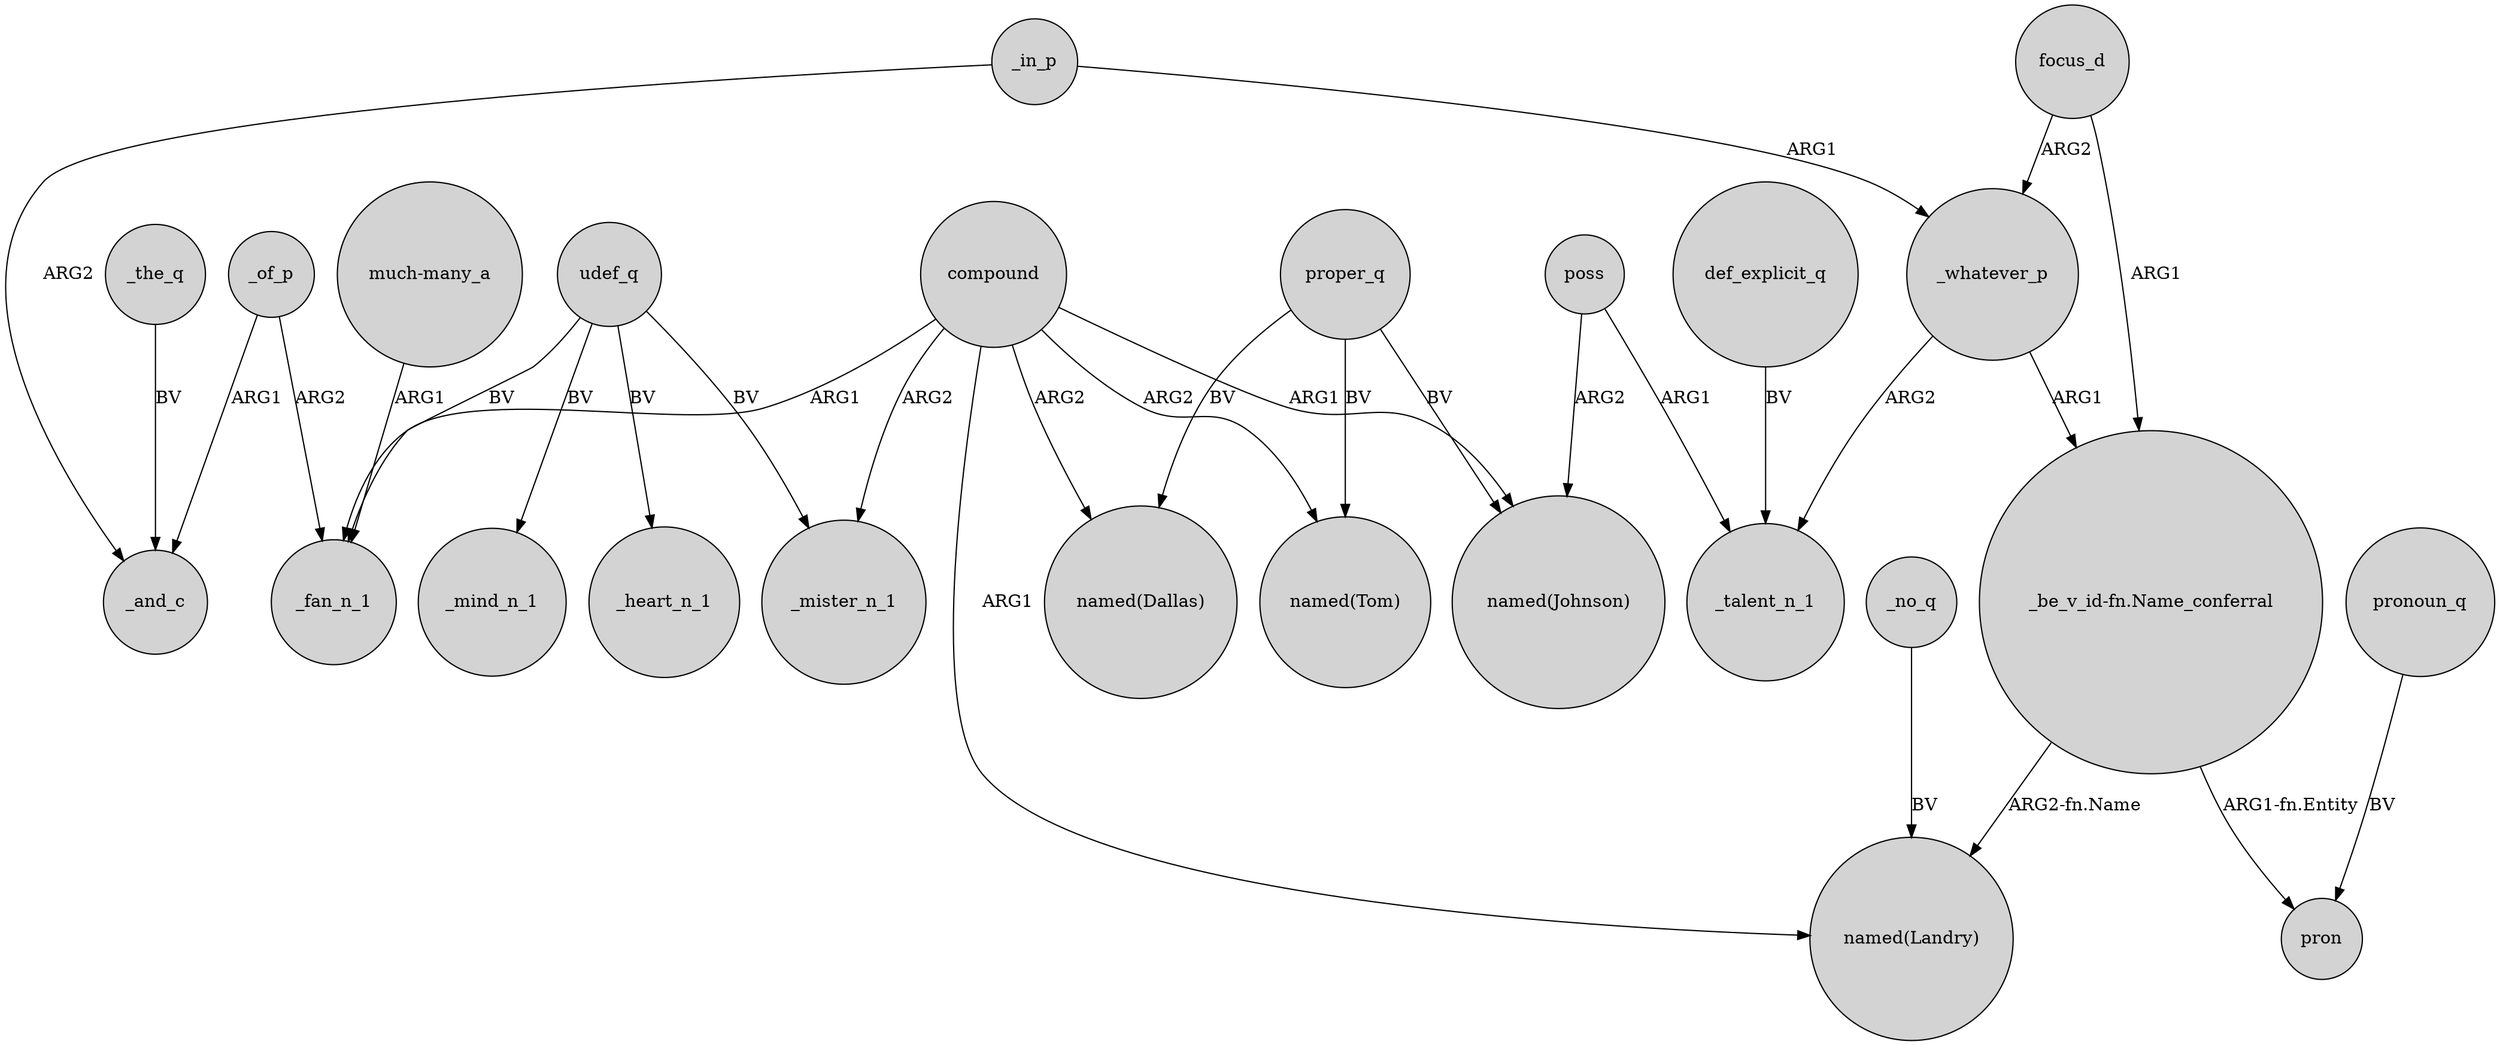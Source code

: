 digraph {
	node [shape=circle style=filled]
	_in_p -> _and_c [label=ARG2]
	compound -> _mister_n_1 [label=ARG2]
	poss -> _talent_n_1 [label=ARG1]
	proper_q -> "named(Tom)" [label=BV]
	compound -> "named(Landry)" [label=ARG1]
	_the_q -> _and_c [label=BV]
	_no_q -> "named(Landry)" [label=BV]
	_whatever_p -> _talent_n_1 [label=ARG2]
	poss -> "named(Johnson)" [label=ARG2]
	udef_q -> _mister_n_1 [label=BV]
	_of_p -> _and_c [label=ARG1]
	proper_q -> "named(Johnson)" [label=BV]
	pronoun_q -> pron [label=BV]
	"much-many_a" -> _fan_n_1 [label=ARG1]
	focus_d -> "_be_v_id-fn.Name_conferral" [label=ARG1]
	compound -> "named(Dallas)" [label=ARG2]
	compound -> _fan_n_1 [label=ARG1]
	_of_p -> _fan_n_1 [label=ARG2]
	udef_q -> _mind_n_1 [label=BV]
	def_explicit_q -> _talent_n_1 [label=BV]
	udef_q -> _fan_n_1 [label=BV]
	"_be_v_id-fn.Name_conferral" -> pron [label="ARG1-fn.Entity"]
	udef_q -> _heart_n_1 [label=BV]
	compound -> "named(Tom)" [label=ARG2]
	_whatever_p -> "_be_v_id-fn.Name_conferral" [label=ARG1]
	focus_d -> _whatever_p [label=ARG2]
	"_be_v_id-fn.Name_conferral" -> "named(Landry)" [label="ARG2-fn.Name"]
	_in_p -> _whatever_p [label=ARG1]
	proper_q -> "named(Dallas)" [label=BV]
	compound -> "named(Johnson)" [label=ARG1]
}
